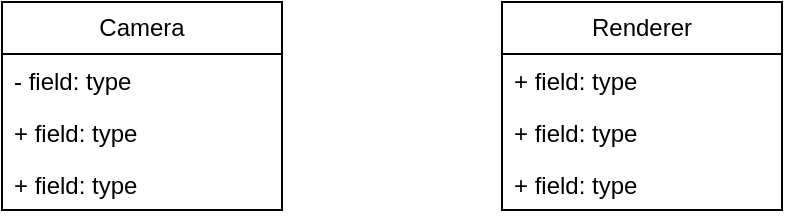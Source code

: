 <mxfile version="28.0.6">
  <diagram name="Page-1" id="muFmsvnlI4OiVqxlJP-7">
    <mxGraphModel dx="388" dy="220" grid="1" gridSize="10" guides="1" tooltips="1" connect="1" arrows="1" fold="1" page="0" pageScale="1" pageWidth="850" pageHeight="1100" math="0" shadow="0">
      <root>
        <mxCell id="0" />
        <mxCell id="1" parent="0" />
        <mxCell id="kz9I81yWHZYgOPT-lcUy-1" value="Camera" style="swimlane;fontStyle=0;childLayout=stackLayout;horizontal=1;startSize=26;fillColor=none;horizontalStack=0;resizeParent=1;resizeParentMax=0;resizeLast=0;collapsible=1;marginBottom=0;whiteSpace=wrap;html=1;" vertex="1" parent="1">
          <mxGeometry x="930" y="480" width="140" height="104" as="geometry" />
        </mxCell>
        <mxCell id="kz9I81yWHZYgOPT-lcUy-2" value="- field: type" style="text;strokeColor=none;fillColor=none;align=left;verticalAlign=top;spacingLeft=4;spacingRight=4;overflow=hidden;rotatable=0;points=[[0,0.5],[1,0.5]];portConstraint=eastwest;whiteSpace=wrap;html=1;" vertex="1" parent="kz9I81yWHZYgOPT-lcUy-1">
          <mxGeometry y="26" width="140" height="26" as="geometry" />
        </mxCell>
        <mxCell id="kz9I81yWHZYgOPT-lcUy-3" value="+ field: type" style="text;strokeColor=none;fillColor=none;align=left;verticalAlign=top;spacingLeft=4;spacingRight=4;overflow=hidden;rotatable=0;points=[[0,0.5],[1,0.5]];portConstraint=eastwest;whiteSpace=wrap;html=1;" vertex="1" parent="kz9I81yWHZYgOPT-lcUy-1">
          <mxGeometry y="52" width="140" height="26" as="geometry" />
        </mxCell>
        <mxCell id="kz9I81yWHZYgOPT-lcUy-4" value="+ field: type" style="text;strokeColor=none;fillColor=none;align=left;verticalAlign=top;spacingLeft=4;spacingRight=4;overflow=hidden;rotatable=0;points=[[0,0.5],[1,0.5]];portConstraint=eastwest;whiteSpace=wrap;html=1;" vertex="1" parent="kz9I81yWHZYgOPT-lcUy-1">
          <mxGeometry y="78" width="140" height="26" as="geometry" />
        </mxCell>
        <mxCell id="kz9I81yWHZYgOPT-lcUy-5" value="Renderer" style="swimlane;fontStyle=0;childLayout=stackLayout;horizontal=1;startSize=26;fillColor=none;horizontalStack=0;resizeParent=1;resizeParentMax=0;resizeLast=0;collapsible=1;marginBottom=0;whiteSpace=wrap;html=1;" vertex="1" parent="1">
          <mxGeometry x="1180" y="480" width="140" height="104" as="geometry" />
        </mxCell>
        <mxCell id="kz9I81yWHZYgOPT-lcUy-6" value="+ field: type" style="text;strokeColor=none;fillColor=none;align=left;verticalAlign=top;spacingLeft=4;spacingRight=4;overflow=hidden;rotatable=0;points=[[0,0.5],[1,0.5]];portConstraint=eastwest;whiteSpace=wrap;html=1;" vertex="1" parent="kz9I81yWHZYgOPT-lcUy-5">
          <mxGeometry y="26" width="140" height="26" as="geometry" />
        </mxCell>
        <mxCell id="kz9I81yWHZYgOPT-lcUy-7" value="+ field: type" style="text;strokeColor=none;fillColor=none;align=left;verticalAlign=top;spacingLeft=4;spacingRight=4;overflow=hidden;rotatable=0;points=[[0,0.5],[1,0.5]];portConstraint=eastwest;whiteSpace=wrap;html=1;" vertex="1" parent="kz9I81yWHZYgOPT-lcUy-5">
          <mxGeometry y="52" width="140" height="26" as="geometry" />
        </mxCell>
        <mxCell id="kz9I81yWHZYgOPT-lcUy-8" value="+ field: type" style="text;strokeColor=none;fillColor=none;align=left;verticalAlign=top;spacingLeft=4;spacingRight=4;overflow=hidden;rotatable=0;points=[[0,0.5],[1,0.5]];portConstraint=eastwest;whiteSpace=wrap;html=1;" vertex="1" parent="kz9I81yWHZYgOPT-lcUy-5">
          <mxGeometry y="78" width="140" height="26" as="geometry" />
        </mxCell>
      </root>
    </mxGraphModel>
  </diagram>
</mxfile>
